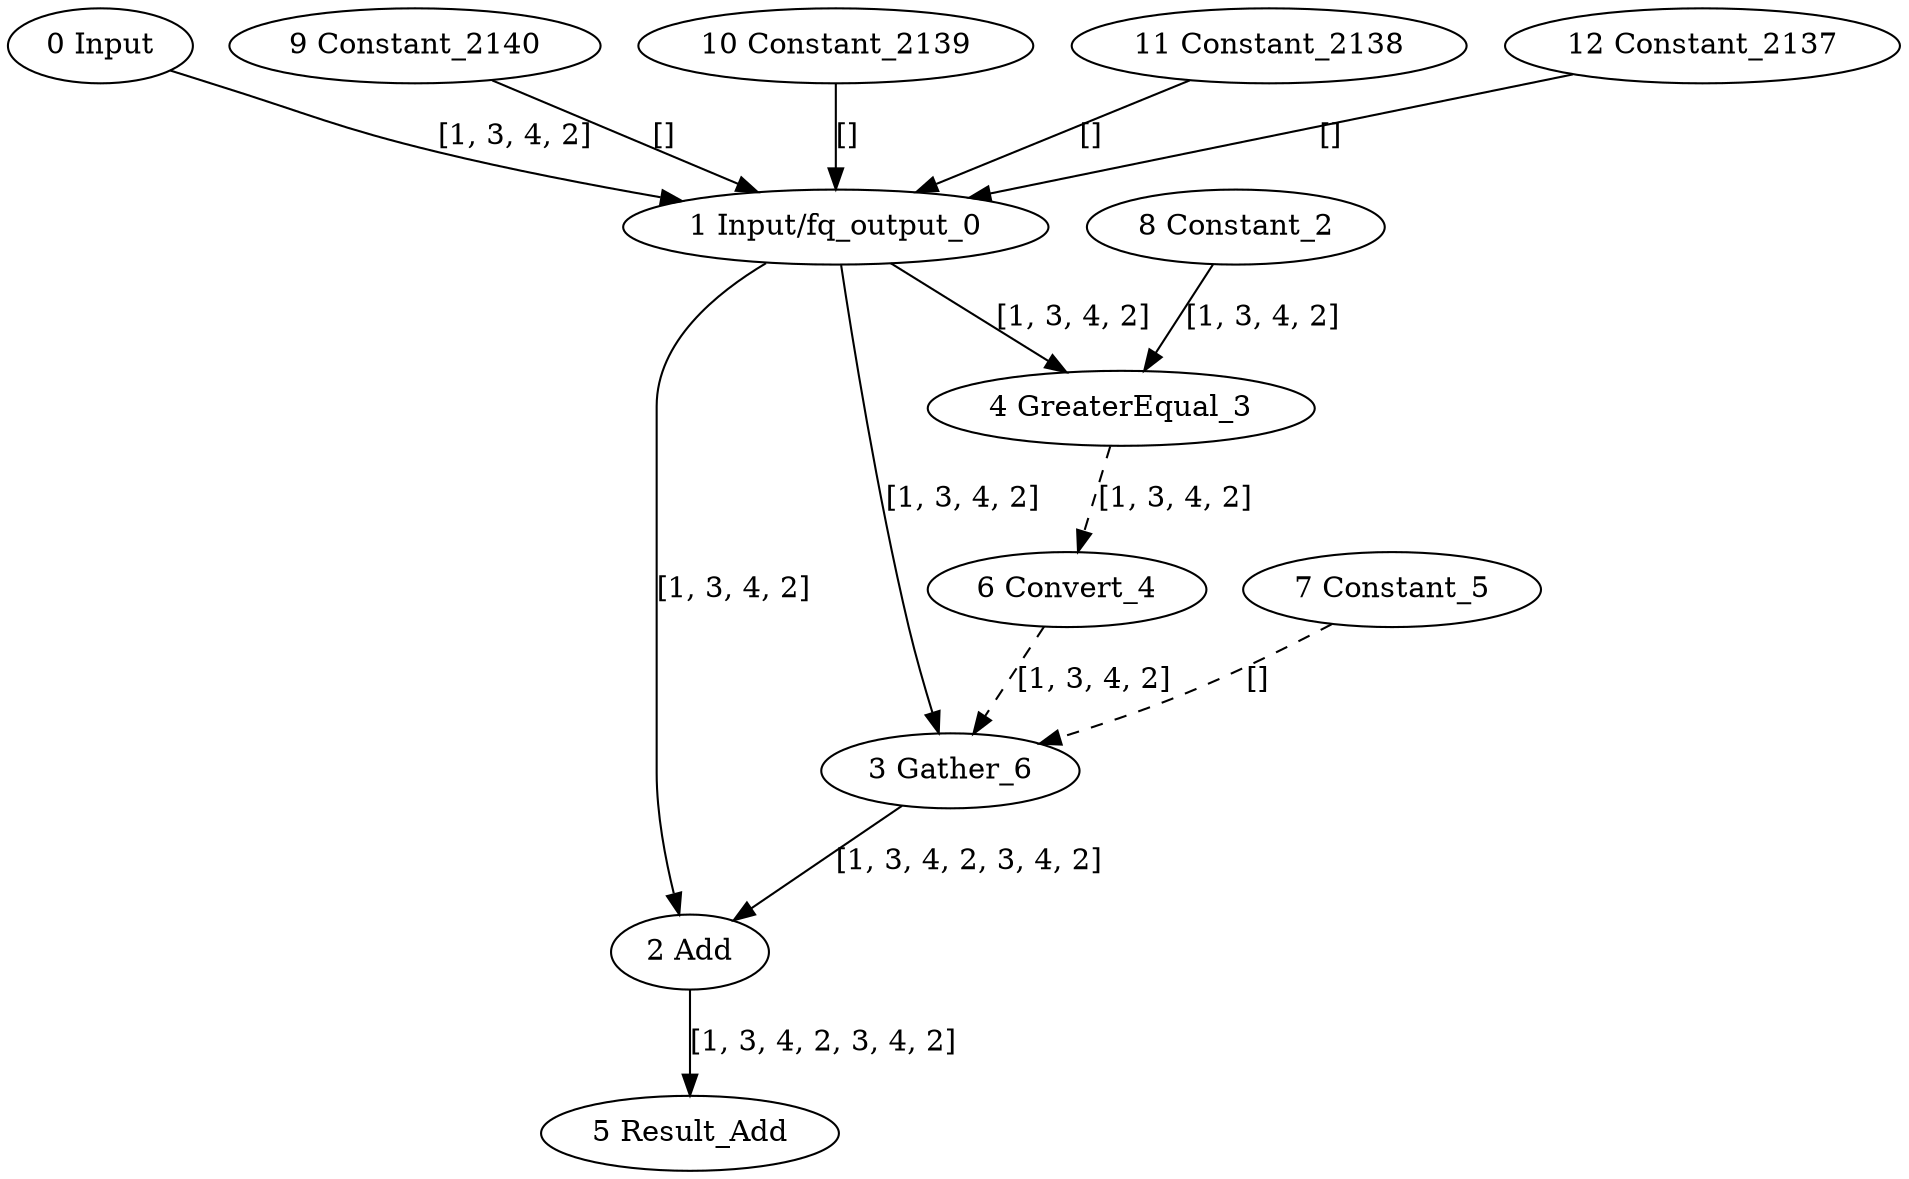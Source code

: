 strict digraph  {
"0 Input" [id=0, type=Parameter];
"1 Input/fq_output_0" [id=1, type=FakeQuantize];
"2 Add" [id=2, type=Add];
"3 Gather_6" [id=3, type=Gather];
"4 GreaterEqual_3" [id=4, type=GreaterEqual];
"5 Result_Add" [id=5, type=Result];
"6 Convert_4" [id=6, type=Convert];
"7 Constant_5" [id=7, type=Constant];
"8 Constant_2" [id=8, type=Constant];
"9 Constant_2140" [id=9, type=Constant];
"10 Constant_2139" [id=10, type=Constant];
"11 Constant_2138" [id=11, type=Constant];
"12 Constant_2137" [id=12, type=Constant];
"0 Input" -> "1 Input/fq_output_0"  [label="[1, 3, 4, 2]", style=solid];
"1 Input/fq_output_0" -> "2 Add"  [label="[1, 3, 4, 2]", style=solid];
"1 Input/fq_output_0" -> "3 Gather_6"  [label="[1, 3, 4, 2]", style=solid];
"1 Input/fq_output_0" -> "4 GreaterEqual_3"  [label="[1, 3, 4, 2]", style=solid];
"2 Add" -> "5 Result_Add"  [label="[1, 3, 4, 2, 3, 4, 2]", style=solid];
"3 Gather_6" -> "2 Add"  [label="[1, 3, 4, 2, 3, 4, 2]", style=solid];
"4 GreaterEqual_3" -> "6 Convert_4"  [label="[1, 3, 4, 2]", style=dashed];
"6 Convert_4" -> "3 Gather_6"  [label="[1, 3, 4, 2]", style=dashed];
"7 Constant_5" -> "3 Gather_6"  [label="[]", style=dashed];
"8 Constant_2" -> "4 GreaterEqual_3"  [label="[1, 3, 4, 2]", style=solid];
"9 Constant_2140" -> "1 Input/fq_output_0"  [label="[]", style=solid];
"10 Constant_2139" -> "1 Input/fq_output_0"  [label="[]", style=solid];
"11 Constant_2138" -> "1 Input/fq_output_0"  [label="[]", style=solid];
"12 Constant_2137" -> "1 Input/fq_output_0"  [label="[]", style=solid];
}
